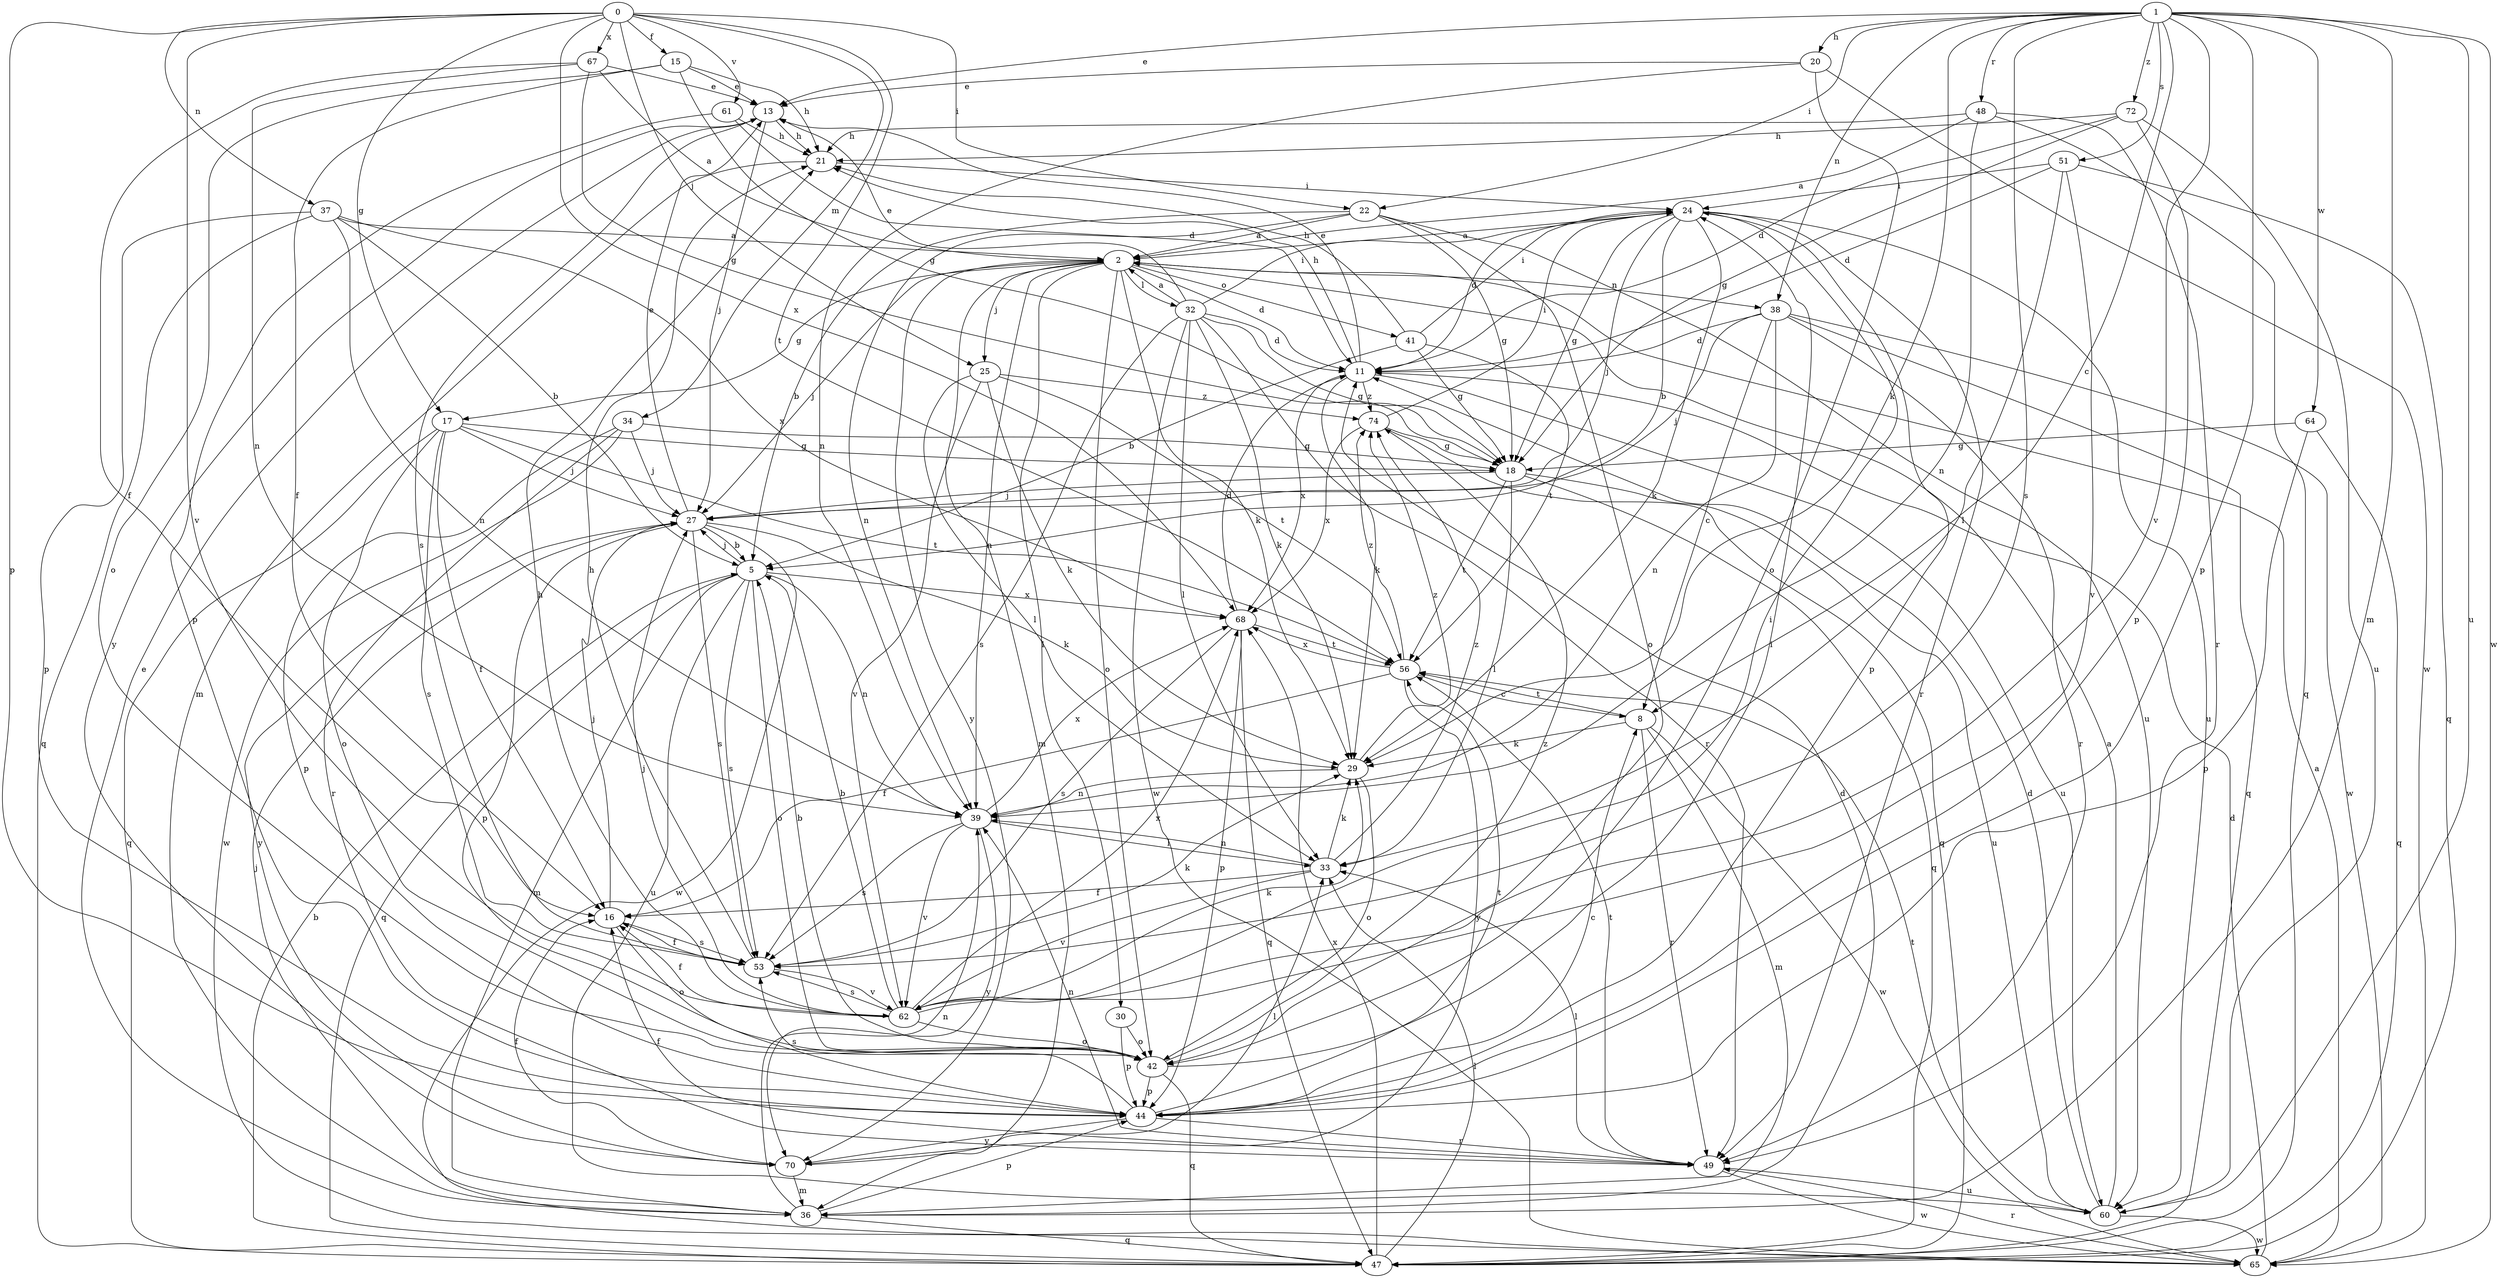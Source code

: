 strict digraph  {
0;
1;
2;
5;
8;
11;
13;
15;
16;
17;
18;
20;
21;
22;
24;
25;
27;
29;
30;
32;
33;
34;
36;
37;
38;
39;
41;
42;
44;
47;
48;
49;
51;
53;
56;
60;
61;
62;
64;
65;
67;
68;
70;
72;
74;
0 -> 15  [label=f];
0 -> 17  [label=g];
0 -> 22  [label=i];
0 -> 25  [label=j];
0 -> 34  [label=m];
0 -> 37  [label=n];
0 -> 44  [label=p];
0 -> 56  [label=t];
0 -> 61  [label=v];
0 -> 62  [label=v];
0 -> 67  [label=x];
0 -> 68  [label=x];
1 -> 8  [label=c];
1 -> 13  [label=e];
1 -> 20  [label=h];
1 -> 22  [label=i];
1 -> 29  [label=k];
1 -> 36  [label=m];
1 -> 38  [label=n];
1 -> 44  [label=p];
1 -> 48  [label=r];
1 -> 51  [label=s];
1 -> 53  [label=s];
1 -> 60  [label=u];
1 -> 62  [label=v];
1 -> 64  [label=w];
1 -> 65  [label=w];
1 -> 72  [label=z];
2 -> 11  [label=d];
2 -> 17  [label=g];
2 -> 25  [label=j];
2 -> 27  [label=j];
2 -> 29  [label=k];
2 -> 30  [label=l];
2 -> 32  [label=l];
2 -> 36  [label=m];
2 -> 38  [label=n];
2 -> 39  [label=n];
2 -> 41  [label=o];
2 -> 42  [label=o];
2 -> 70  [label=y];
5 -> 27  [label=j];
5 -> 36  [label=m];
5 -> 39  [label=n];
5 -> 42  [label=o];
5 -> 47  [label=q];
5 -> 53  [label=s];
5 -> 60  [label=u];
5 -> 68  [label=x];
8 -> 29  [label=k];
8 -> 36  [label=m];
8 -> 49  [label=r];
8 -> 56  [label=t];
8 -> 65  [label=w];
11 -> 13  [label=e];
11 -> 21  [label=h];
11 -> 29  [label=k];
11 -> 60  [label=u];
11 -> 68  [label=x];
11 -> 74  [label=z];
13 -> 21  [label=h];
13 -> 27  [label=j];
13 -> 53  [label=s];
13 -> 70  [label=y];
15 -> 13  [label=e];
15 -> 16  [label=f];
15 -> 18  [label=g];
15 -> 21  [label=h];
15 -> 42  [label=o];
16 -> 27  [label=j];
16 -> 42  [label=o];
16 -> 53  [label=s];
17 -> 16  [label=f];
17 -> 18  [label=g];
17 -> 27  [label=j];
17 -> 42  [label=o];
17 -> 47  [label=q];
17 -> 53  [label=s];
17 -> 56  [label=t];
18 -> 27  [label=j];
18 -> 33  [label=l];
18 -> 47  [label=q];
18 -> 56  [label=t];
18 -> 60  [label=u];
20 -> 13  [label=e];
20 -> 39  [label=n];
20 -> 42  [label=o];
20 -> 65  [label=w];
21 -> 24  [label=i];
21 -> 36  [label=m];
22 -> 2  [label=a];
22 -> 5  [label=b];
22 -> 18  [label=g];
22 -> 39  [label=n];
22 -> 42  [label=o];
22 -> 60  [label=u];
24 -> 2  [label=a];
24 -> 5  [label=b];
24 -> 11  [label=d];
24 -> 18  [label=g];
24 -> 27  [label=j];
24 -> 29  [label=k];
24 -> 44  [label=p];
24 -> 49  [label=r];
24 -> 60  [label=u];
25 -> 29  [label=k];
25 -> 33  [label=l];
25 -> 56  [label=t];
25 -> 62  [label=v];
25 -> 74  [label=z];
27 -> 5  [label=b];
27 -> 13  [label=e];
27 -> 29  [label=k];
27 -> 44  [label=p];
27 -> 53  [label=s];
27 -> 65  [label=w];
27 -> 70  [label=y];
29 -> 39  [label=n];
29 -> 42  [label=o];
29 -> 74  [label=z];
30 -> 42  [label=o];
30 -> 44  [label=p];
32 -> 2  [label=a];
32 -> 11  [label=d];
32 -> 13  [label=e];
32 -> 18  [label=g];
32 -> 24  [label=i];
32 -> 29  [label=k];
32 -> 33  [label=l];
32 -> 49  [label=r];
32 -> 53  [label=s];
32 -> 65  [label=w];
33 -> 16  [label=f];
33 -> 29  [label=k];
33 -> 39  [label=n];
33 -> 62  [label=v];
33 -> 74  [label=z];
34 -> 18  [label=g];
34 -> 27  [label=j];
34 -> 44  [label=p];
34 -> 49  [label=r];
34 -> 65  [label=w];
36 -> 11  [label=d];
36 -> 13  [label=e];
36 -> 27  [label=j];
36 -> 39  [label=n];
36 -> 44  [label=p];
36 -> 47  [label=q];
37 -> 2  [label=a];
37 -> 5  [label=b];
37 -> 39  [label=n];
37 -> 44  [label=p];
37 -> 47  [label=q];
37 -> 68  [label=x];
38 -> 8  [label=c];
38 -> 11  [label=d];
38 -> 27  [label=j];
38 -> 39  [label=n];
38 -> 47  [label=q];
38 -> 49  [label=r];
38 -> 65  [label=w];
39 -> 33  [label=l];
39 -> 53  [label=s];
39 -> 62  [label=v];
39 -> 68  [label=x];
39 -> 70  [label=y];
41 -> 5  [label=b];
41 -> 18  [label=g];
41 -> 21  [label=h];
41 -> 24  [label=i];
41 -> 56  [label=t];
42 -> 5  [label=b];
42 -> 24  [label=i];
42 -> 44  [label=p];
42 -> 47  [label=q];
42 -> 74  [label=z];
44 -> 8  [label=c];
44 -> 49  [label=r];
44 -> 53  [label=s];
44 -> 56  [label=t];
44 -> 70  [label=y];
47 -> 5  [label=b];
47 -> 33  [label=l];
47 -> 68  [label=x];
48 -> 2  [label=a];
48 -> 21  [label=h];
48 -> 39  [label=n];
48 -> 47  [label=q];
48 -> 49  [label=r];
49 -> 16  [label=f];
49 -> 33  [label=l];
49 -> 39  [label=n];
49 -> 56  [label=t];
49 -> 60  [label=u];
49 -> 65  [label=w];
51 -> 11  [label=d];
51 -> 24  [label=i];
51 -> 33  [label=l];
51 -> 47  [label=q];
51 -> 62  [label=v];
53 -> 16  [label=f];
53 -> 21  [label=h];
53 -> 29  [label=k];
53 -> 62  [label=v];
56 -> 8  [label=c];
56 -> 16  [label=f];
56 -> 68  [label=x];
56 -> 70  [label=y];
56 -> 74  [label=z];
60 -> 2  [label=a];
60 -> 11  [label=d];
60 -> 56  [label=t];
60 -> 65  [label=w];
61 -> 11  [label=d];
61 -> 21  [label=h];
61 -> 44  [label=p];
62 -> 5  [label=b];
62 -> 16  [label=f];
62 -> 21  [label=h];
62 -> 24  [label=i];
62 -> 27  [label=j];
62 -> 29  [label=k];
62 -> 42  [label=o];
62 -> 53  [label=s];
62 -> 68  [label=x];
64 -> 18  [label=g];
64 -> 44  [label=p];
64 -> 47  [label=q];
65 -> 2  [label=a];
65 -> 11  [label=d];
65 -> 49  [label=r];
67 -> 2  [label=a];
67 -> 13  [label=e];
67 -> 16  [label=f];
67 -> 18  [label=g];
67 -> 39  [label=n];
68 -> 11  [label=d];
68 -> 44  [label=p];
68 -> 47  [label=q];
68 -> 53  [label=s];
68 -> 56  [label=t];
70 -> 16  [label=f];
70 -> 33  [label=l];
70 -> 36  [label=m];
72 -> 11  [label=d];
72 -> 18  [label=g];
72 -> 21  [label=h];
72 -> 44  [label=p];
72 -> 60  [label=u];
74 -> 18  [label=g];
74 -> 24  [label=i];
74 -> 47  [label=q];
74 -> 68  [label=x];
}
